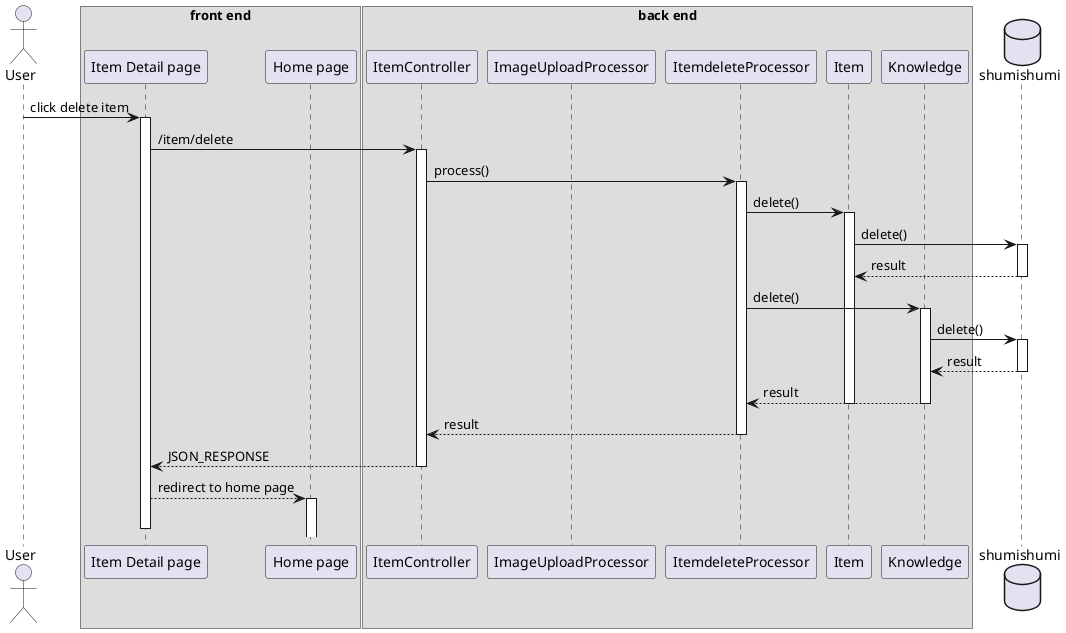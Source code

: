 @startuml delete item
'autonumber 1.1.1

actor User as u

box "front end"
participant "Item Detail page" as detail
participant "Home page" as home
end box

box "back end"
participant ItemController as ic

participant ImageUploadProcessor as upproc
participant ItemdeleteProcessor as deleteproc

participant Item as im
participant Knowledge as km
end box

database shumishumi as db

u -> detail++ : click delete item

detail -> ic++ : /item/delete
ic -> deleteproc++ : process()

deleteproc -> im++ : delete()
im -> db++ : delete()
return result

deleteproc -> km++ : delete()
km -> db++ : delete()
return result
return result

deactivate im

return result
return JSON_RESPONSE

detail --> home ++-- : redirect to home page

@enduml